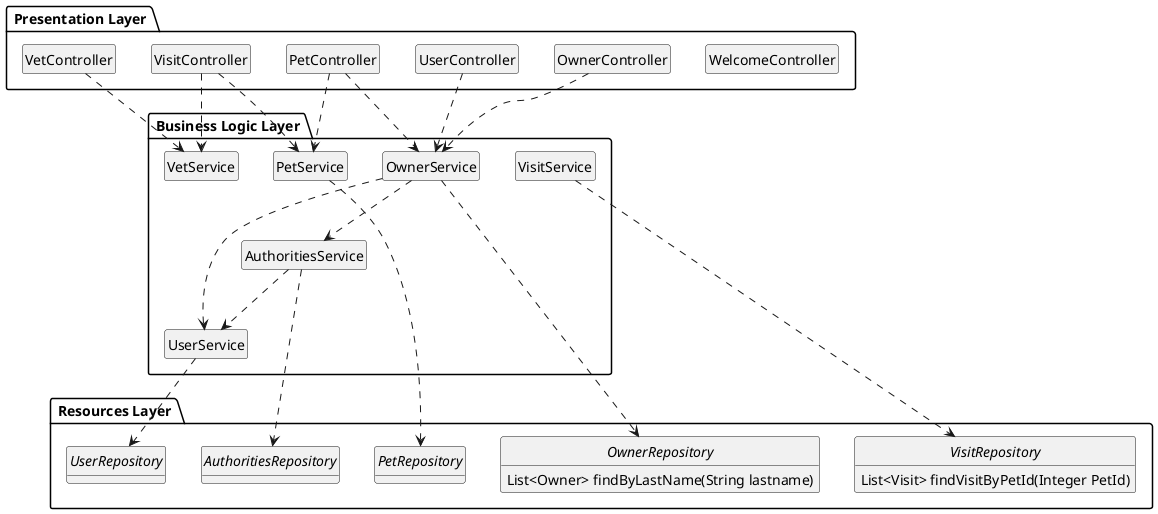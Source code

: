 @startuml

hide circle


package " Presentation Layer " as Presentation {
    hide members
    class WelcomeController
    class UserController
    class OwnerController
    class PetController
    class VisitController
    class VetController
}

package " Business Logic Layer " as BusinessLogic {
    hide members
    class AuthoritiesService
    class UserService
    class OwnerService
    class PetService
    class VisitService
    class VetService
}

package " Resources Layer " as Resources {
    hide attributes
    interface AuthoritiesRepository 
    interface UserRepository 
    interface PetRepository
    interface VisitRepository {
        List<Visit> findVisitByPetId(Integer PetId)
    }
    interface OwnerRepository {
        List<Owner> findByLastName(String lastname)
    }
}

UserController  ..> OwnerService
OwnerController ..> OwnerService
PetController ..> OwnerService
PetController ..> PetService
VisitController ..> PetService
VisitController ..> VetService
VetController ..> VetService

AuthoritiesService ..> UserService
OwnerService ..> UserService
OwnerService ..> AuthoritiesService

OwnerService ..> OwnerRepository
UserService ..> UserRepository
AuthoritiesService ..> AuthoritiesRepository
PetService ..> PetRepository
VisitService ..> VisitRepository

@enduml
